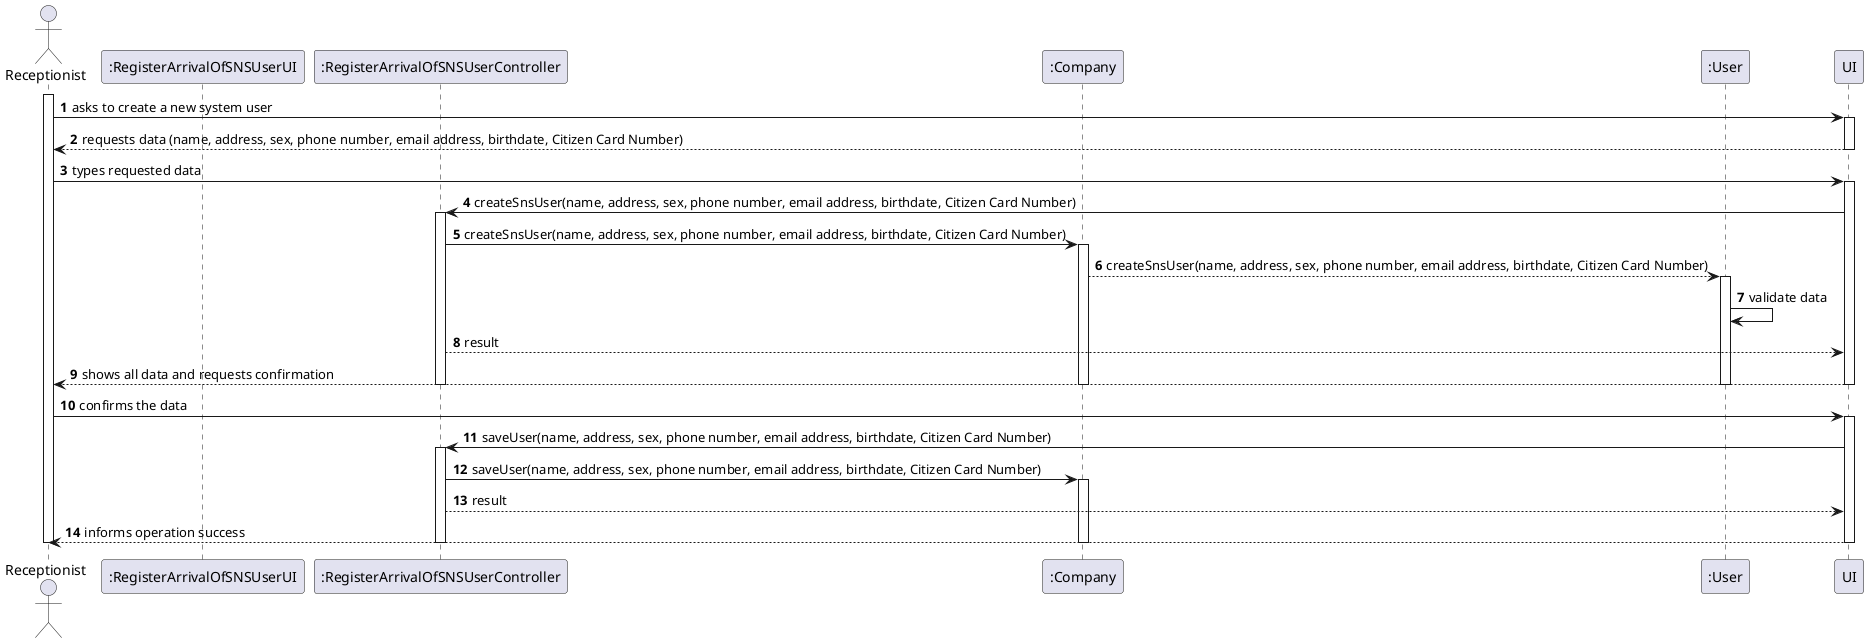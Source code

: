 @startuml
autonumber

actor "Receptionist" as R

participant ":RegisterArrivalOfSNSUserUI" as UIsour
participant ":RegisterArrivalOfSNSUserController" as CTRL
participant ":Company" as C
participant ":User" as U

activate R
R -> UI : asks to create a new system user
activate UI
UI --> R : requests data (name, address, sex, phone number, email address, birthdate, Citizen Card Number)
deactivate UI

R -> UI : types requested data
activate UI

UI -> CTRL : createSnsUser(name, address, sex, phone number, email address, birthdate, Citizen Card Number)
activate CTRL

CTRL -> C : createSnsUser(name, address, sex, phone number, email address, birthdate, Citizen Card Number)
activate C
C --> U : createSnsUser(name, address, sex, phone number, email address, birthdate, Citizen Card Number)
activate U
U -> U :  validate data

CTRL --> UI : result

UI --> R: shows all data and requests confirmation

deactivate U
deactivate C
deactivate CTRL
deactivate UI


R -> UI : confirms the data
activate UI
UI -> CTRL : saveUser(name, address, sex, phone number, email address, birthdate, Citizen Card Number)
activate CTRL
CTRL -> C : saveUser(name, address, sex, phone number, email address, birthdate, Citizen Card Number)
activate C




CTRL --> UI: result

UI --> R : informs operation success

deactivate C
deactivate CTRL
deactivate UI
deactivate R


@enduml